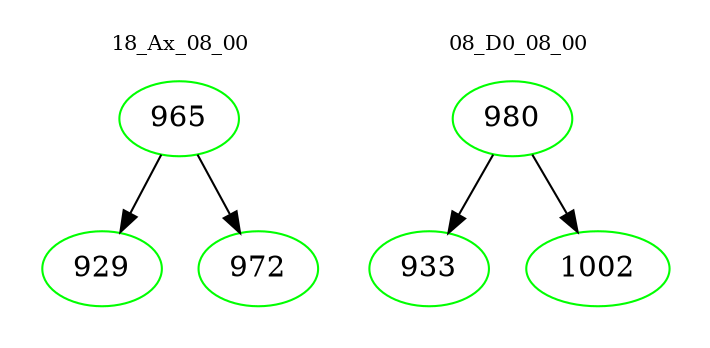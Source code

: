 digraph{
subgraph cluster_0 {
color = white
label = "18_Ax_08_00";
fontsize=10;
T0_965 [label="965", color="green"]
T0_965 -> T0_929 [color="black"]
T0_929 [label="929", color="green"]
T0_965 -> T0_972 [color="black"]
T0_972 [label="972", color="green"]
}
subgraph cluster_1 {
color = white
label = "08_D0_08_00";
fontsize=10;
T1_980 [label="980", color="green"]
T1_980 -> T1_933 [color="black"]
T1_933 [label="933", color="green"]
T1_980 -> T1_1002 [color="black"]
T1_1002 [label="1002", color="green"]
}
}
